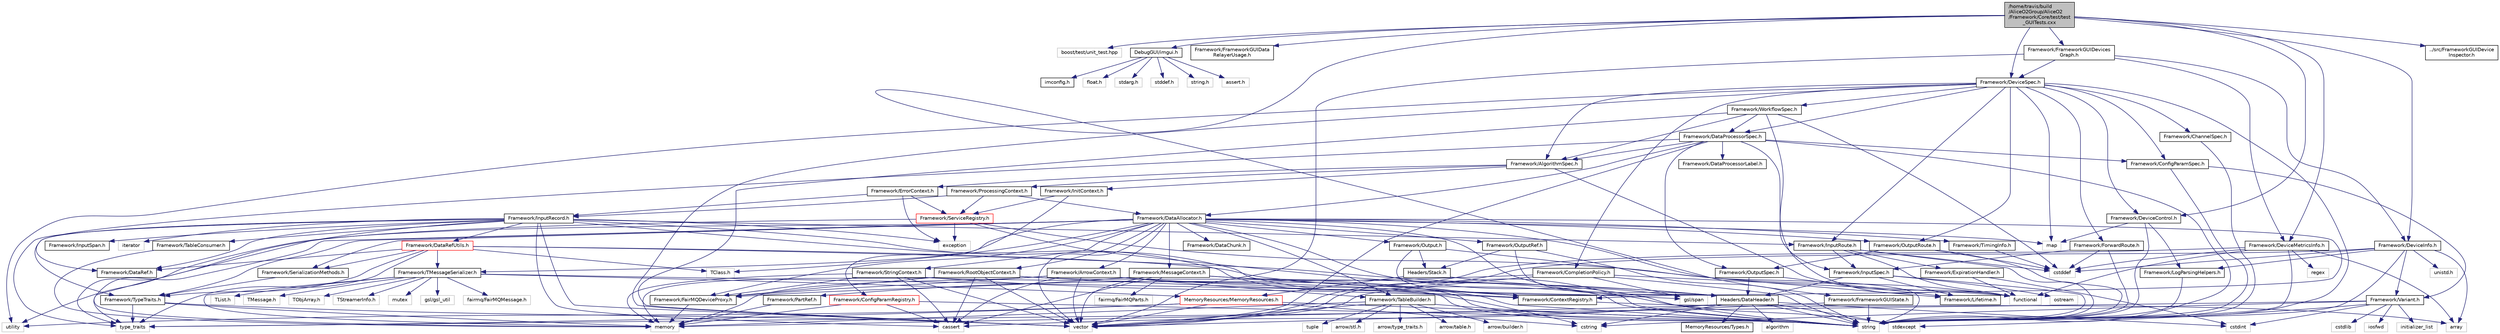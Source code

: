 digraph "/home/travis/build/AliceO2Group/AliceO2/Framework/Core/test/test_GUITests.cxx"
{
 // INTERACTIVE_SVG=YES
  bgcolor="transparent";
  edge [fontname="Helvetica",fontsize="10",labelfontname="Helvetica",labelfontsize="10"];
  node [fontname="Helvetica",fontsize="10",shape=record];
  Node1 [label="/home/travis/build\l/AliceO2Group/AliceO2\l/Framework/Core/test/test\l_GUITests.cxx",height=0.2,width=0.4,color="black", fillcolor="grey75", style="filled" fontcolor="black"];
  Node1 -> Node2 [color="midnightblue",fontsize="10",style="solid",fontname="Helvetica"];
  Node2 [label="boost/test/unit_test.hpp",height=0.2,width=0.4,color="grey75"];
  Node1 -> Node3 [color="midnightblue",fontsize="10",style="solid",fontname="Helvetica"];
  Node3 [label="DebugGUI/imgui.h",height=0.2,width=0.4,color="black",URL="$d2/d35/include_2DebugGUI_2imgui_8h.html"];
  Node3 -> Node4 [color="midnightblue",fontsize="10",style="solid",fontname="Helvetica"];
  Node4 [label="imconfig.h",height=0.2,width=0.4,color="black",URL="$d2/d26/include_2DebugGUI_2imconfig_8h.html"];
  Node3 -> Node5 [color="midnightblue",fontsize="10",style="solid",fontname="Helvetica"];
  Node5 [label="float.h",height=0.2,width=0.4,color="grey75"];
  Node3 -> Node6 [color="midnightblue",fontsize="10",style="solid",fontname="Helvetica"];
  Node6 [label="stdarg.h",height=0.2,width=0.4,color="grey75"];
  Node3 -> Node7 [color="midnightblue",fontsize="10",style="solid",fontname="Helvetica"];
  Node7 [label="stddef.h",height=0.2,width=0.4,color="grey75"];
  Node3 -> Node8 [color="midnightblue",fontsize="10",style="solid",fontname="Helvetica"];
  Node8 [label="string.h",height=0.2,width=0.4,color="grey75"];
  Node3 -> Node9 [color="midnightblue",fontsize="10",style="solid",fontname="Helvetica"];
  Node9 [label="assert.h",height=0.2,width=0.4,color="grey75"];
  Node1 -> Node10 [color="midnightblue",fontsize="10",style="solid",fontname="Helvetica"];
  Node10 [label="Framework/FrameworkGUIData\lRelayerUsage.h",height=0.2,width=0.4,color="black",URL="$d0/d1d/FrameworkGUIDataRelayerUsage_8h.html"];
  Node1 -> Node11 [color="midnightblue",fontsize="10",style="solid",fontname="Helvetica"];
  Node11 [label="Framework/FrameworkGUIDevices\lGraph.h",height=0.2,width=0.4,color="black",URL="$dd/d49/FrameworkGUIDevicesGraph_8h.html"];
  Node11 -> Node12 [color="midnightblue",fontsize="10",style="solid",fontname="Helvetica"];
  Node12 [label="Framework/DeviceSpec.h",height=0.2,width=0.4,color="black",URL="$df/de8/DeviceSpec_8h.html"];
  Node12 -> Node13 [color="midnightblue",fontsize="10",style="solid",fontname="Helvetica"];
  Node13 [label="Framework/WorkflowSpec.h",height=0.2,width=0.4,color="black",URL="$df/da1/WorkflowSpec_8h.html"];
  Node13 -> Node14 [color="midnightblue",fontsize="10",style="solid",fontname="Helvetica"];
  Node14 [label="Framework/DataProcessorSpec.h",height=0.2,width=0.4,color="black",URL="$d0/df4/DataProcessorSpec_8h.html"];
  Node14 -> Node15 [color="midnightblue",fontsize="10",style="solid",fontname="Helvetica"];
  Node15 [label="Framework/AlgorithmSpec.h",height=0.2,width=0.4,color="black",URL="$d0/d14/AlgorithmSpec_8h.html"];
  Node15 -> Node16 [color="midnightblue",fontsize="10",style="solid",fontname="Helvetica"];
  Node16 [label="Framework/ProcessingContext.h",height=0.2,width=0.4,color="black",URL="$de/d6a/ProcessingContext_8h.html"];
  Node16 -> Node17 [color="midnightblue",fontsize="10",style="solid",fontname="Helvetica"];
  Node17 [label="Framework/InputRecord.h",height=0.2,width=0.4,color="black",URL="$d6/d5c/InputRecord_8h.html"];
  Node17 -> Node18 [color="midnightblue",fontsize="10",style="solid",fontname="Helvetica"];
  Node18 [label="Framework/DataRef.h",height=0.2,width=0.4,color="black",URL="$d5/dfb/DataRef_8h.html"];
  Node17 -> Node19 [color="midnightblue",fontsize="10",style="solid",fontname="Helvetica"];
  Node19 [label="Framework/DataRefUtils.h",height=0.2,width=0.4,color="red",URL="$d5/db8/DataRefUtils_8h.html"];
  Node19 -> Node18 [color="midnightblue",fontsize="10",style="solid",fontname="Helvetica"];
  Node19 -> Node20 [color="midnightblue",fontsize="10",style="solid",fontname="Helvetica"];
  Node20 [label="Framework/TMessageSerializer.h",height=0.2,width=0.4,color="black",URL="$d8/d3c/TMessageSerializer_8h.html"];
  Node20 -> Node21 [color="midnightblue",fontsize="10",style="solid",fontname="Helvetica"];
  Node21 [label="fairmq/FairMQMessage.h",height=0.2,width=0.4,color="grey75"];
  Node20 -> Node22 [color="midnightblue",fontsize="10",style="solid",fontname="Helvetica"];
  Node22 [label="TList.h",height=0.2,width=0.4,color="grey75"];
  Node20 -> Node23 [color="midnightblue",fontsize="10",style="solid",fontname="Helvetica"];
  Node23 [label="TMessage.h",height=0.2,width=0.4,color="grey75"];
  Node20 -> Node24 [color="midnightblue",fontsize="10",style="solid",fontname="Helvetica"];
  Node24 [label="TObjArray.h",height=0.2,width=0.4,color="grey75"];
  Node20 -> Node25 [color="midnightblue",fontsize="10",style="solid",fontname="Helvetica"];
  Node25 [label="TStreamerInfo.h",height=0.2,width=0.4,color="grey75"];
  Node20 -> Node26 [color="midnightblue",fontsize="10",style="solid",fontname="Helvetica"];
  Node26 [label="gsl/gsl_util",height=0.2,width=0.4,color="grey75"];
  Node20 -> Node27 [color="midnightblue",fontsize="10",style="solid",fontname="Helvetica"];
  Node27 [label="gsl/span",height=0.2,width=0.4,color="grey75"];
  Node20 -> Node28 [color="midnightblue",fontsize="10",style="solid",fontname="Helvetica"];
  Node28 [label="memory",height=0.2,width=0.4,color="grey75"];
  Node20 -> Node29 [color="midnightblue",fontsize="10",style="solid",fontname="Helvetica"];
  Node29 [label="mutex",height=0.2,width=0.4,color="grey75"];
  Node20 -> Node30 [color="midnightblue",fontsize="10",style="solid",fontname="Helvetica"];
  Node30 [label="MemoryResources/MemoryResources.h",height=0.2,width=0.4,color="red",URL="$dc/d03/MemoryResources_8h.html"];
  Node30 -> Node31 [color="midnightblue",fontsize="10",style="solid",fontname="Helvetica"];
  Node31 [label="cstring",height=0.2,width=0.4,color="grey75"];
  Node30 -> Node32 [color="midnightblue",fontsize="10",style="solid",fontname="Helvetica"];
  Node32 [label="string",height=0.2,width=0.4,color="grey75"];
  Node30 -> Node33 [color="midnightblue",fontsize="10",style="solid",fontname="Helvetica"];
  Node33 [label="type_traits",height=0.2,width=0.4,color="grey75"];
  Node30 -> Node34 [color="midnightblue",fontsize="10",style="solid",fontname="Helvetica"];
  Node34 [label="utility",height=0.2,width=0.4,color="grey75"];
  Node30 -> Node35 [color="midnightblue",fontsize="10",style="solid",fontname="Helvetica"];
  Node35 [label="vector",height=0.2,width=0.4,color="grey75"];
  Node19 -> Node36 [color="midnightblue",fontsize="10",style="solid",fontname="Helvetica"];
  Node36 [label="Framework/SerializationMethods.h",height=0.2,width=0.4,color="black",URL="$d1/d53/SerializationMethods_8h.html",tooltip="Type wrappers for enfording a specific serialization method. "];
  Node36 -> Node37 [color="midnightblue",fontsize="10",style="solid",fontname="Helvetica"];
  Node37 [label="Framework/TypeTraits.h",height=0.2,width=0.4,color="black",URL="$d0/d95/TypeTraits_8h.html"];
  Node37 -> Node33 [color="midnightblue",fontsize="10",style="solid",fontname="Helvetica"];
  Node37 -> Node35 [color="midnightblue",fontsize="10",style="solid",fontname="Helvetica"];
  Node37 -> Node28 [color="midnightblue",fontsize="10",style="solid",fontname="Helvetica"];
  Node19 -> Node37 [color="midnightblue",fontsize="10",style="solid",fontname="Helvetica"];
  Node19 -> Node38 [color="midnightblue",fontsize="10",style="solid",fontname="Helvetica"];
  Node38 [label="Headers/DataHeader.h",height=0.2,width=0.4,color="black",URL="$dc/dcd/DataHeader_8h.html"];
  Node38 -> Node39 [color="midnightblue",fontsize="10",style="solid",fontname="Helvetica"];
  Node39 [label="cstdint",height=0.2,width=0.4,color="grey75"];
  Node38 -> Node28 [color="midnightblue",fontsize="10",style="solid",fontname="Helvetica"];
  Node38 -> Node40 [color="midnightblue",fontsize="10",style="solid",fontname="Helvetica"];
  Node40 [label="cassert",height=0.2,width=0.4,color="grey75"];
  Node38 -> Node31 [color="midnightblue",fontsize="10",style="solid",fontname="Helvetica"];
  Node38 -> Node41 [color="midnightblue",fontsize="10",style="solid",fontname="Helvetica"];
  Node41 [label="algorithm",height=0.2,width=0.4,color="grey75"];
  Node38 -> Node42 [color="midnightblue",fontsize="10",style="solid",fontname="Helvetica"];
  Node42 [label="stdexcept",height=0.2,width=0.4,color="grey75"];
  Node38 -> Node32 [color="midnightblue",fontsize="10",style="solid",fontname="Helvetica"];
  Node38 -> Node43 [color="midnightblue",fontsize="10",style="solid",fontname="Helvetica"];
  Node43 [label="MemoryResources/Types.h",height=0.2,width=0.4,color="black",URL="$d7/df8/Types_8h.html"];
  Node19 -> Node44 [color="midnightblue",fontsize="10",style="solid",fontname="Helvetica"];
  Node44 [label="TClass.h",height=0.2,width=0.4,color="grey75"];
  Node19 -> Node42 [color="midnightblue",fontsize="10",style="solid",fontname="Helvetica"];
  Node19 -> Node33 [color="midnightblue",fontsize="10",style="solid",fontname="Helvetica"];
  Node17 -> Node45 [color="midnightblue",fontsize="10",style="solid",fontname="Helvetica"];
  Node45 [label="Framework/InputRoute.h",height=0.2,width=0.4,color="black",URL="$d5/d19/InputRoute_8h.html"];
  Node45 -> Node46 [color="midnightblue",fontsize="10",style="solid",fontname="Helvetica"];
  Node46 [label="Framework/ExpirationHandler.h",height=0.2,width=0.4,color="black",URL="$d2/dd9/ExpirationHandler_8h.html"];
  Node46 -> Node39 [color="midnightblue",fontsize="10",style="solid",fontname="Helvetica"];
  Node46 -> Node47 [color="midnightblue",fontsize="10",style="solid",fontname="Helvetica"];
  Node47 [label="functional",height=0.2,width=0.4,color="grey75"];
  Node45 -> Node48 [color="midnightblue",fontsize="10",style="solid",fontname="Helvetica"];
  Node48 [label="Framework/InputSpec.h",height=0.2,width=0.4,color="black",URL="$d5/d3f/InputSpec_8h.html"];
  Node48 -> Node49 [color="midnightblue",fontsize="10",style="solid",fontname="Helvetica"];
  Node49 [label="Framework/Lifetime.h",height=0.2,width=0.4,color="black",URL="$dc/dca/Lifetime_8h.html"];
  Node48 -> Node38 [color="midnightblue",fontsize="10",style="solid",fontname="Helvetica"];
  Node48 -> Node32 [color="midnightblue",fontsize="10",style="solid",fontname="Helvetica"];
  Node48 -> Node50 [color="midnightblue",fontsize="10",style="solid",fontname="Helvetica"];
  Node50 [label="ostream",height=0.2,width=0.4,color="grey75"];
  Node45 -> Node51 [color="midnightblue",fontsize="10",style="solid",fontname="Helvetica"];
  Node51 [label="cstddef",height=0.2,width=0.4,color="grey75"];
  Node45 -> Node32 [color="midnightblue",fontsize="10",style="solid",fontname="Helvetica"];
  Node45 -> Node47 [color="midnightblue",fontsize="10",style="solid",fontname="Helvetica"];
  Node17 -> Node37 [color="midnightblue",fontsize="10",style="solid",fontname="Helvetica"];
  Node17 -> Node52 [color="midnightblue",fontsize="10",style="solid",fontname="Helvetica"];
  Node52 [label="Framework/InputSpan.h",height=0.2,width=0.4,color="black",URL="$da/d0f/InputSpan_8h.html"];
  Node17 -> Node53 [color="midnightblue",fontsize="10",style="solid",fontname="Helvetica"];
  Node53 [label="Framework/TableConsumer.h",height=0.2,width=0.4,color="black",URL="$dc/d03/TableConsumer_8h.html"];
  Node53 -> Node28 [color="midnightblue",fontsize="10",style="solid",fontname="Helvetica"];
  Node17 -> Node54 [color="midnightblue",fontsize="10",style="solid",fontname="Helvetica"];
  Node54 [label="iterator",height=0.2,width=0.4,color="grey75"];
  Node17 -> Node32 [color="midnightblue",fontsize="10",style="solid",fontname="Helvetica"];
  Node17 -> Node35 [color="midnightblue",fontsize="10",style="solid",fontname="Helvetica"];
  Node17 -> Node31 [color="midnightblue",fontsize="10",style="solid",fontname="Helvetica"];
  Node17 -> Node40 [color="midnightblue",fontsize="10",style="solid",fontname="Helvetica"];
  Node17 -> Node55 [color="midnightblue",fontsize="10",style="solid",fontname="Helvetica"];
  Node55 [label="exception",height=0.2,width=0.4,color="grey75"];
  Node17 -> Node28 [color="midnightblue",fontsize="10",style="solid",fontname="Helvetica"];
  Node17 -> Node33 [color="midnightblue",fontsize="10",style="solid",fontname="Helvetica"];
  Node16 -> Node56 [color="midnightblue",fontsize="10",style="solid",fontname="Helvetica"];
  Node56 [label="Framework/ServiceRegistry.h",height=0.2,width=0.4,color="red",URL="$d8/d17/ServiceRegistry_8h.html"];
  Node56 -> Node55 [color="midnightblue",fontsize="10",style="solid",fontname="Helvetica"];
  Node56 -> Node47 [color="midnightblue",fontsize="10",style="solid",fontname="Helvetica"];
  Node56 -> Node32 [color="midnightblue",fontsize="10",style="solid",fontname="Helvetica"];
  Node56 -> Node33 [color="midnightblue",fontsize="10",style="solid",fontname="Helvetica"];
  Node16 -> Node57 [color="midnightblue",fontsize="10",style="solid",fontname="Helvetica"];
  Node57 [label="Framework/DataAllocator.h",height=0.2,width=0.4,color="black",URL="$d1/d28/DataAllocator_8h.html"];
  Node57 -> Node58 [color="midnightblue",fontsize="10",style="solid",fontname="Helvetica"];
  Node58 [label="Framework/ContextRegistry.h",height=0.2,width=0.4,color="black",URL="$df/d2f/ContextRegistry_8h.html"];
  Node58 -> Node59 [color="midnightblue",fontsize="10",style="solid",fontname="Helvetica"];
  Node59 [label="array",height=0.2,width=0.4,color="grey75"];
  Node57 -> Node60 [color="midnightblue",fontsize="10",style="solid",fontname="Helvetica"];
  Node60 [label="Framework/MessageContext.h",height=0.2,width=0.4,color="black",URL="$dc/dc4/MessageContext_8h.html"];
  Node60 -> Node58 [color="midnightblue",fontsize="10",style="solid",fontname="Helvetica"];
  Node60 -> Node61 [color="midnightblue",fontsize="10",style="solid",fontname="Helvetica"];
  Node61 [label="Framework/FairMQDeviceProxy.h",height=0.2,width=0.4,color="black",URL="$d8/d71/FairMQDeviceProxy_8h.html"];
  Node61 -> Node28 [color="midnightblue",fontsize="10",style="solid",fontname="Helvetica"];
  Node60 -> Node62 [color="midnightblue",fontsize="10",style="solid",fontname="Helvetica"];
  Node62 [label="fairmq/FairMQParts.h",height=0.2,width=0.4,color="grey75"];
  Node60 -> Node35 [color="midnightblue",fontsize="10",style="solid",fontname="Helvetica"];
  Node60 -> Node40 [color="midnightblue",fontsize="10",style="solid",fontname="Helvetica"];
  Node60 -> Node32 [color="midnightblue",fontsize="10",style="solid",fontname="Helvetica"];
  Node57 -> Node63 [color="midnightblue",fontsize="10",style="solid",fontname="Helvetica"];
  Node63 [label="Framework/RootObjectContext.h",height=0.2,width=0.4,color="black",URL="$d2/d80/RootObjectContext_8h.html"];
  Node63 -> Node58 [color="midnightblue",fontsize="10",style="solid",fontname="Helvetica"];
  Node63 -> Node61 [color="midnightblue",fontsize="10",style="solid",fontname="Helvetica"];
  Node63 -> Node35 [color="midnightblue",fontsize="10",style="solid",fontname="Helvetica"];
  Node63 -> Node40 [color="midnightblue",fontsize="10",style="solid",fontname="Helvetica"];
  Node63 -> Node32 [color="midnightblue",fontsize="10",style="solid",fontname="Helvetica"];
  Node63 -> Node28 [color="midnightblue",fontsize="10",style="solid",fontname="Helvetica"];
  Node57 -> Node64 [color="midnightblue",fontsize="10",style="solid",fontname="Helvetica"];
  Node64 [label="Framework/StringContext.h",height=0.2,width=0.4,color="black",URL="$dd/df6/StringContext_8h.html"];
  Node64 -> Node58 [color="midnightblue",fontsize="10",style="solid",fontname="Helvetica"];
  Node64 -> Node61 [color="midnightblue",fontsize="10",style="solid",fontname="Helvetica"];
  Node64 -> Node35 [color="midnightblue",fontsize="10",style="solid",fontname="Helvetica"];
  Node64 -> Node40 [color="midnightblue",fontsize="10",style="solid",fontname="Helvetica"];
  Node64 -> Node32 [color="midnightblue",fontsize="10",style="solid",fontname="Helvetica"];
  Node64 -> Node28 [color="midnightblue",fontsize="10",style="solid",fontname="Helvetica"];
  Node57 -> Node65 [color="midnightblue",fontsize="10",style="solid",fontname="Helvetica"];
  Node65 [label="Framework/ArrowContext.h",height=0.2,width=0.4,color="black",URL="$d8/da2/ArrowContext_8h.html"];
  Node65 -> Node58 [color="midnightblue",fontsize="10",style="solid",fontname="Helvetica"];
  Node65 -> Node61 [color="midnightblue",fontsize="10",style="solid",fontname="Helvetica"];
  Node65 -> Node66 [color="midnightblue",fontsize="10",style="solid",fontname="Helvetica"];
  Node66 [label="Framework/TableBuilder.h",height=0.2,width=0.4,color="black",URL="$d5/d98/TableBuilder_8h.html"];
  Node66 -> Node67 [color="midnightblue",fontsize="10",style="solid",fontname="Helvetica"];
  Node67 [label="arrow/stl.h",height=0.2,width=0.4,color="grey75"];
  Node66 -> Node68 [color="midnightblue",fontsize="10",style="solid",fontname="Helvetica"];
  Node68 [label="arrow/type_traits.h",height=0.2,width=0.4,color="grey75"];
  Node66 -> Node69 [color="midnightblue",fontsize="10",style="solid",fontname="Helvetica"];
  Node69 [label="arrow/table.h",height=0.2,width=0.4,color="grey75"];
  Node66 -> Node70 [color="midnightblue",fontsize="10",style="solid",fontname="Helvetica"];
  Node70 [label="arrow/builder.h",height=0.2,width=0.4,color="grey75"];
  Node66 -> Node35 [color="midnightblue",fontsize="10",style="solid",fontname="Helvetica"];
  Node66 -> Node32 [color="midnightblue",fontsize="10",style="solid",fontname="Helvetica"];
  Node66 -> Node28 [color="midnightblue",fontsize="10",style="solid",fontname="Helvetica"];
  Node66 -> Node71 [color="midnightblue",fontsize="10",style="solid",fontname="Helvetica"];
  Node71 [label="tuple",height=0.2,width=0.4,color="grey75"];
  Node65 -> Node35 [color="midnightblue",fontsize="10",style="solid",fontname="Helvetica"];
  Node65 -> Node40 [color="midnightblue",fontsize="10",style="solid",fontname="Helvetica"];
  Node65 -> Node32 [color="midnightblue",fontsize="10",style="solid",fontname="Helvetica"];
  Node65 -> Node28 [color="midnightblue",fontsize="10",style="solid",fontname="Helvetica"];
  Node57 -> Node72 [color="midnightblue",fontsize="10",style="solid",fontname="Helvetica"];
  Node72 [label="Framework/Output.h",height=0.2,width=0.4,color="black",URL="$d3/ddf/Output_8h.html"];
  Node72 -> Node38 [color="midnightblue",fontsize="10",style="solid",fontname="Helvetica"];
  Node72 -> Node49 [color="midnightblue",fontsize="10",style="solid",fontname="Helvetica"];
  Node72 -> Node73 [color="midnightblue",fontsize="10",style="solid",fontname="Helvetica"];
  Node73 [label="Headers/Stack.h",height=0.2,width=0.4,color="black",URL="$d4/d00/Headers_2include_2Headers_2Stack_8h.html"];
  Node73 -> Node30 [color="midnightblue",fontsize="10",style="solid",fontname="Helvetica"];
  Node73 -> Node38 [color="midnightblue",fontsize="10",style="solid",fontname="Helvetica"];
  Node57 -> Node74 [color="midnightblue",fontsize="10",style="solid",fontname="Helvetica"];
  Node74 [label="Framework/OutputRef.h",height=0.2,width=0.4,color="black",URL="$d6/d5a/OutputRef_8h.html"];
  Node74 -> Node38 [color="midnightblue",fontsize="10",style="solid",fontname="Helvetica"];
  Node74 -> Node73 [color="midnightblue",fontsize="10",style="solid",fontname="Helvetica"];
  Node74 -> Node32 [color="midnightblue",fontsize="10",style="solid",fontname="Helvetica"];
  Node57 -> Node75 [color="midnightblue",fontsize="10",style="solid",fontname="Helvetica"];
  Node75 [label="Framework/OutputRoute.h",height=0.2,width=0.4,color="black",URL="$d6/df4/OutputRoute_8h.html"];
  Node75 -> Node76 [color="midnightblue",fontsize="10",style="solid",fontname="Helvetica"];
  Node76 [label="Framework/OutputSpec.h",height=0.2,width=0.4,color="black",URL="$db/d2d/OutputSpec_8h.html"];
  Node76 -> Node38 [color="midnightblue",fontsize="10",style="solid",fontname="Helvetica"];
  Node76 -> Node49 [color="midnightblue",fontsize="10",style="solid",fontname="Helvetica"];
  Node75 -> Node51 [color="midnightblue",fontsize="10",style="solid",fontname="Helvetica"];
  Node75 -> Node32 [color="midnightblue",fontsize="10",style="solid",fontname="Helvetica"];
  Node57 -> Node77 [color="midnightblue",fontsize="10",style="solid",fontname="Helvetica"];
  Node77 [label="Framework/DataChunk.h",height=0.2,width=0.4,color="black",URL="$d7/d31/DataChunk_8h.html"];
  Node57 -> Node61 [color="midnightblue",fontsize="10",style="solid",fontname="Helvetica"];
  Node57 -> Node78 [color="midnightblue",fontsize="10",style="solid",fontname="Helvetica"];
  Node78 [label="Framework/TimingInfo.h",height=0.2,width=0.4,color="black",URL="$da/d2b/TimingInfo_8h.html"];
  Node78 -> Node51 [color="midnightblue",fontsize="10",style="solid",fontname="Helvetica"];
  Node57 -> Node20 [color="midnightblue",fontsize="10",style="solid",fontname="Helvetica"];
  Node57 -> Node37 [color="midnightblue",fontsize="10",style="solid",fontname="Helvetica"];
  Node57 -> Node36 [color="midnightblue",fontsize="10",style="solid",fontname="Helvetica"];
  Node57 -> Node66 [color="midnightblue",fontsize="10",style="solid",fontname="Helvetica"];
  Node57 -> Node38 [color="midnightblue",fontsize="10",style="solid",fontname="Helvetica"];
  Node57 -> Node44 [color="midnightblue",fontsize="10",style="solid",fontname="Helvetica"];
  Node57 -> Node27 [color="midnightblue",fontsize="10",style="solid",fontname="Helvetica"];
  Node57 -> Node35 [color="midnightblue",fontsize="10",style="solid",fontname="Helvetica"];
  Node57 -> Node79 [color="midnightblue",fontsize="10",style="solid",fontname="Helvetica"];
  Node79 [label="map",height=0.2,width=0.4,color="grey75"];
  Node57 -> Node32 [color="midnightblue",fontsize="10",style="solid",fontname="Helvetica"];
  Node57 -> Node34 [color="midnightblue",fontsize="10",style="solid",fontname="Helvetica"];
  Node57 -> Node33 [color="midnightblue",fontsize="10",style="solid",fontname="Helvetica"];
  Node15 -> Node80 [color="midnightblue",fontsize="10",style="solid",fontname="Helvetica"];
  Node80 [label="Framework/ErrorContext.h",height=0.2,width=0.4,color="black",URL="$d7/dad/ErrorContext_8h.html"];
  Node80 -> Node17 [color="midnightblue",fontsize="10",style="solid",fontname="Helvetica"];
  Node80 -> Node56 [color="midnightblue",fontsize="10",style="solid",fontname="Helvetica"];
  Node80 -> Node55 [color="midnightblue",fontsize="10",style="solid",fontname="Helvetica"];
  Node15 -> Node81 [color="midnightblue",fontsize="10",style="solid",fontname="Helvetica"];
  Node81 [label="Framework/InitContext.h",height=0.2,width=0.4,color="black",URL="$d4/d2b/InitContext_8h.html"];
  Node81 -> Node82 [color="midnightblue",fontsize="10",style="solid",fontname="Helvetica"];
  Node82 [label="Framework/ConfigParamRegistry.h",height=0.2,width=0.4,color="red",URL="$de/dc6/ConfigParamRegistry_8h.html"];
  Node82 -> Node28 [color="midnightblue",fontsize="10",style="solid",fontname="Helvetica"];
  Node82 -> Node32 [color="midnightblue",fontsize="10",style="solid",fontname="Helvetica"];
  Node82 -> Node40 [color="midnightblue",fontsize="10",style="solid",fontname="Helvetica"];
  Node81 -> Node56 [color="midnightblue",fontsize="10",style="solid",fontname="Helvetica"];
  Node15 -> Node47 [color="midnightblue",fontsize="10",style="solid",fontname="Helvetica"];
  Node14 -> Node83 [color="midnightblue",fontsize="10",style="solid",fontname="Helvetica"];
  Node83 [label="Framework/ConfigParamSpec.h",height=0.2,width=0.4,color="black",URL="$d0/d1c/ConfigParamSpec_8h.html"];
  Node83 -> Node84 [color="midnightblue",fontsize="10",style="solid",fontname="Helvetica"];
  Node84 [label="Framework/Variant.h",height=0.2,width=0.4,color="black",URL="$de/d56/Variant_8h.html"];
  Node84 -> Node33 [color="midnightblue",fontsize="10",style="solid",fontname="Helvetica"];
  Node84 -> Node31 [color="midnightblue",fontsize="10",style="solid",fontname="Helvetica"];
  Node84 -> Node39 [color="midnightblue",fontsize="10",style="solid",fontname="Helvetica"];
  Node84 -> Node85 [color="midnightblue",fontsize="10",style="solid",fontname="Helvetica"];
  Node85 [label="cstdlib",height=0.2,width=0.4,color="grey75"];
  Node84 -> Node42 [color="midnightblue",fontsize="10",style="solid",fontname="Helvetica"];
  Node84 -> Node86 [color="midnightblue",fontsize="10",style="solid",fontname="Helvetica"];
  Node86 [label="iosfwd",height=0.2,width=0.4,color="grey75"];
  Node84 -> Node87 [color="midnightblue",fontsize="10",style="solid",fontname="Helvetica"];
  Node87 [label="initializer_list",height=0.2,width=0.4,color="grey75"];
  Node83 -> Node32 [color="midnightblue",fontsize="10",style="solid",fontname="Helvetica"];
  Node14 -> Node57 [color="midnightblue",fontsize="10",style="solid",fontname="Helvetica"];
  Node14 -> Node88 [color="midnightblue",fontsize="10",style="solid",fontname="Helvetica"];
  Node88 [label="Framework/DataProcessorLabel.h",height=0.2,width=0.4,color="black",URL="$d1/df2/DataProcessorLabel_8h.html"];
  Node14 -> Node18 [color="midnightblue",fontsize="10",style="solid",fontname="Helvetica"];
  Node14 -> Node48 [color="midnightblue",fontsize="10",style="solid",fontname="Helvetica"];
  Node14 -> Node76 [color="midnightblue",fontsize="10",style="solid",fontname="Helvetica"];
  Node14 -> Node32 [color="midnightblue",fontsize="10",style="solid",fontname="Helvetica"];
  Node14 -> Node35 [color="midnightblue",fontsize="10",style="solid",fontname="Helvetica"];
  Node13 -> Node15 [color="midnightblue",fontsize="10",style="solid",fontname="Helvetica"];
  Node13 -> Node35 [color="midnightblue",fontsize="10",style="solid",fontname="Helvetica"];
  Node13 -> Node47 [color="midnightblue",fontsize="10",style="solid",fontname="Helvetica"];
  Node13 -> Node51 [color="midnightblue",fontsize="10",style="solid",fontname="Helvetica"];
  Node12 -> Node14 [color="midnightblue",fontsize="10",style="solid",fontname="Helvetica"];
  Node12 -> Node89 [color="midnightblue",fontsize="10",style="solid",fontname="Helvetica"];
  Node89 [label="Framework/ChannelSpec.h",height=0.2,width=0.4,color="black",URL="$d6/d72/ChannelSpec_8h.html"];
  Node89 -> Node32 [color="midnightblue",fontsize="10",style="solid",fontname="Helvetica"];
  Node12 -> Node90 [color="midnightblue",fontsize="10",style="solid",fontname="Helvetica"];
  Node90 [label="Framework/DeviceControl.h",height=0.2,width=0.4,color="black",URL="$d2/d2c/DeviceControl_8h.html"];
  Node90 -> Node79 [color="midnightblue",fontsize="10",style="solid",fontname="Helvetica"];
  Node90 -> Node32 [color="midnightblue",fontsize="10",style="solid",fontname="Helvetica"];
  Node90 -> Node91 [color="midnightblue",fontsize="10",style="solid",fontname="Helvetica"];
  Node91 [label="Framework/LogParsingHelpers.h",height=0.2,width=0.4,color="black",URL="$d8/d4a/LogParsingHelpers_8h.html"];
  Node91 -> Node32 [color="midnightblue",fontsize="10",style="solid",fontname="Helvetica"];
  Node12 -> Node15 [color="midnightblue",fontsize="10",style="solid",fontname="Helvetica"];
  Node12 -> Node83 [color="midnightblue",fontsize="10",style="solid",fontname="Helvetica"];
  Node12 -> Node92 [color="midnightblue",fontsize="10",style="solid",fontname="Helvetica"];
  Node92 [label="Framework/ForwardRoute.h",height=0.2,width=0.4,color="black",URL="$d7/d12/ForwardRoute_8h.html"];
  Node92 -> Node48 [color="midnightblue",fontsize="10",style="solid",fontname="Helvetica"];
  Node92 -> Node51 [color="midnightblue",fontsize="10",style="solid",fontname="Helvetica"];
  Node92 -> Node32 [color="midnightblue",fontsize="10",style="solid",fontname="Helvetica"];
  Node12 -> Node45 [color="midnightblue",fontsize="10",style="solid",fontname="Helvetica"];
  Node12 -> Node75 [color="midnightblue",fontsize="10",style="solid",fontname="Helvetica"];
  Node12 -> Node93 [color="midnightblue",fontsize="10",style="solid",fontname="Helvetica"];
  Node93 [label="Framework/CompletionPolicy.h",height=0.2,width=0.4,color="black",URL="$df/dd6/CompletionPolicy_8h.html"];
  Node93 -> Node94 [color="midnightblue",fontsize="10",style="solid",fontname="Helvetica"];
  Node94 [label="Framework/PartRef.h",height=0.2,width=0.4,color="black",URL="$d9/d32/PartRef_8h.html"];
  Node94 -> Node28 [color="midnightblue",fontsize="10",style="solid",fontname="Helvetica"];
  Node93 -> Node47 [color="midnightblue",fontsize="10",style="solid",fontname="Helvetica"];
  Node93 -> Node32 [color="midnightblue",fontsize="10",style="solid",fontname="Helvetica"];
  Node93 -> Node35 [color="midnightblue",fontsize="10",style="solid",fontname="Helvetica"];
  Node93 -> Node27 [color="midnightblue",fontsize="10",style="solid",fontname="Helvetica"];
  Node12 -> Node35 [color="midnightblue",fontsize="10",style="solid",fontname="Helvetica"];
  Node12 -> Node32 [color="midnightblue",fontsize="10",style="solid",fontname="Helvetica"];
  Node12 -> Node79 [color="midnightblue",fontsize="10",style="solid",fontname="Helvetica"];
  Node12 -> Node34 [color="midnightblue",fontsize="10",style="solid",fontname="Helvetica"];
  Node11 -> Node95 [color="midnightblue",fontsize="10",style="solid",fontname="Helvetica"];
  Node95 [label="Framework/DeviceInfo.h",height=0.2,width=0.4,color="black",URL="$d7/d58/DeviceInfo_8h.html"];
  Node95 -> Node91 [color="midnightblue",fontsize="10",style="solid",fontname="Helvetica"];
  Node95 -> Node84 [color="midnightblue",fontsize="10",style="solid",fontname="Helvetica"];
  Node95 -> Node51 [color="midnightblue",fontsize="10",style="solid",fontname="Helvetica"];
  Node95 -> Node32 [color="midnightblue",fontsize="10",style="solid",fontname="Helvetica"];
  Node95 -> Node35 [color="midnightblue",fontsize="10",style="solid",fontname="Helvetica"];
  Node95 -> Node96 [color="midnightblue",fontsize="10",style="solid",fontname="Helvetica"];
  Node96 [label="unistd.h",height=0.2,width=0.4,color="grey75"];
  Node95 -> Node59 [color="midnightblue",fontsize="10",style="solid",fontname="Helvetica"];
  Node11 -> Node97 [color="midnightblue",fontsize="10",style="solid",fontname="Helvetica"];
  Node97 [label="Framework/DeviceMetricsInfo.h",height=0.2,width=0.4,color="black",URL="$dc/df0/DeviceMetricsInfo_8h.html"];
  Node97 -> Node59 [color="midnightblue",fontsize="10",style="solid",fontname="Helvetica"];
  Node97 -> Node51 [color="midnightblue",fontsize="10",style="solid",fontname="Helvetica"];
  Node97 -> Node47 [color="midnightblue",fontsize="10",style="solid",fontname="Helvetica"];
  Node97 -> Node98 [color="midnightblue",fontsize="10",style="solid",fontname="Helvetica"];
  Node98 [label="regex",height=0.2,width=0.4,color="grey75"];
  Node97 -> Node32 [color="midnightblue",fontsize="10",style="solid",fontname="Helvetica"];
  Node97 -> Node35 [color="midnightblue",fontsize="10",style="solid",fontname="Helvetica"];
  Node11 -> Node35 [color="midnightblue",fontsize="10",style="solid",fontname="Helvetica"];
  Node1 -> Node99 [color="midnightblue",fontsize="10",style="solid",fontname="Helvetica"];
  Node99 [label="Framework/FrameworkGUIState.h",height=0.2,width=0.4,color="black",URL="$d4/d04/FrameworkGUIState_8h.html"];
  Node99 -> Node35 [color="midnightblue",fontsize="10",style="solid",fontname="Helvetica"];
  Node99 -> Node32 [color="midnightblue",fontsize="10",style="solid",fontname="Helvetica"];
  Node1 -> Node90 [color="midnightblue",fontsize="10",style="solid",fontname="Helvetica"];
  Node1 -> Node95 [color="midnightblue",fontsize="10",style="solid",fontname="Helvetica"];
  Node1 -> Node97 [color="midnightblue",fontsize="10",style="solid",fontname="Helvetica"];
  Node1 -> Node12 [color="midnightblue",fontsize="10",style="solid",fontname="Helvetica"];
  Node1 -> Node100 [color="midnightblue",fontsize="10",style="solid",fontname="Helvetica"];
  Node100 [label="../src/FrameworkGUIDevice\lInspector.h",height=0.2,width=0.4,color="black",URL="$d6/d54/FrameworkGUIDeviceInspector_8h.html"];
}
